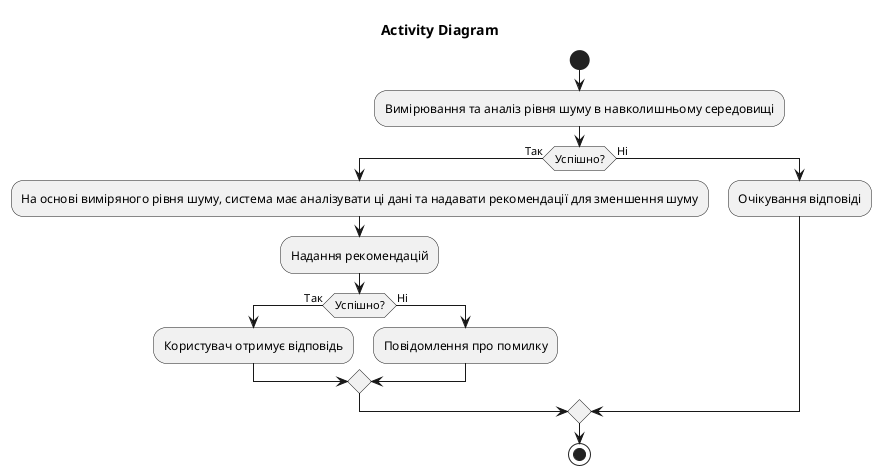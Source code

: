 @startuml
title Activity Diagram 

start
:Вимірювання та аналіз рівня шуму в навколишньому середовищі;
if (Успішно?) then (Так)
  :На основі виміряного рівня шуму, система має аналізувати ці дані та надавати рекомендації для зменшення шуму;
  :Надання рекомендацій;
  if (Успішно?) then (Так)
    :Користувач отримує відповідь;
  else (Ні)
    :Повідомлення про помилку;
  endif
else (Ні)
  :Очікування відповіді;
endif
stop

@enduml
